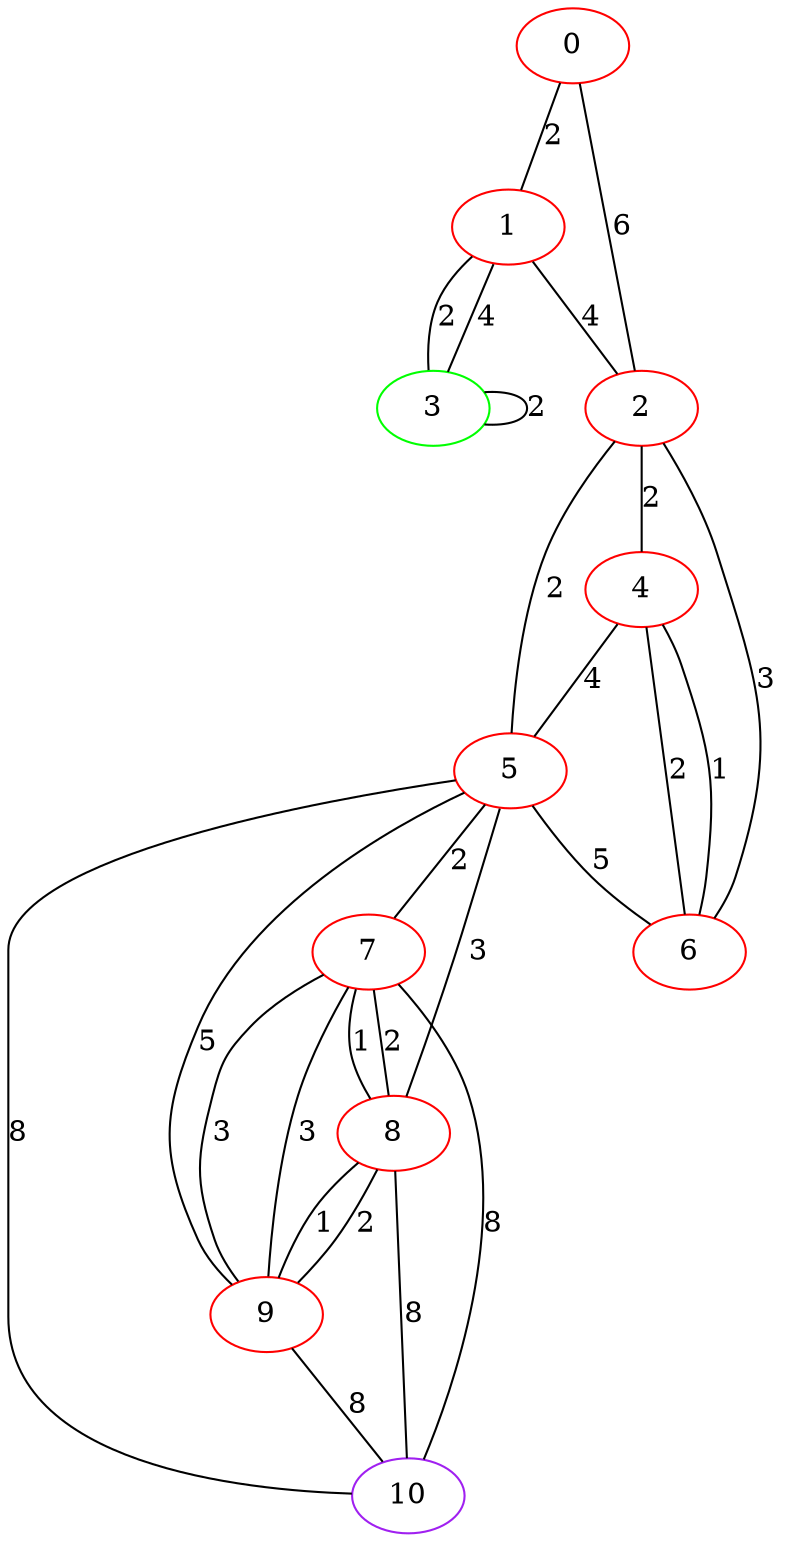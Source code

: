graph "" {
0 [color=red, weight=1];
1 [color=red, weight=1];
2 [color=red, weight=1];
3 [color=green, weight=2];
4 [color=red, weight=1];
5 [color=red, weight=1];
6 [color=red, weight=1];
7 [color=red, weight=1];
8 [color=red, weight=1];
9 [color=red, weight=1];
10 [color=purple, weight=4];
0 -- 1  [key=0, label=2];
0 -- 2  [key=0, label=6];
1 -- 2  [key=0, label=4];
1 -- 3  [key=0, label=4];
1 -- 3  [key=1, label=2];
2 -- 4  [key=0, label=2];
2 -- 5  [key=0, label=2];
2 -- 6  [key=0, label=3];
3 -- 3  [key=0, label=2];
4 -- 5  [key=0, label=4];
4 -- 6  [key=0, label=2];
4 -- 6  [key=1, label=1];
5 -- 6  [key=0, label=5];
5 -- 7  [key=0, label=2];
5 -- 8  [key=0, label=3];
5 -- 9  [key=0, label=5];
5 -- 10  [key=0, label=8];
7 -- 8  [key=0, label=2];
7 -- 8  [key=1, label=1];
7 -- 9  [key=0, label=3];
7 -- 9  [key=1, label=3];
7 -- 10  [key=0, label=8];
8 -- 9  [key=0, label=1];
8 -- 9  [key=1, label=2];
8 -- 10  [key=0, label=8];
9 -- 10  [key=0, label=8];
}
